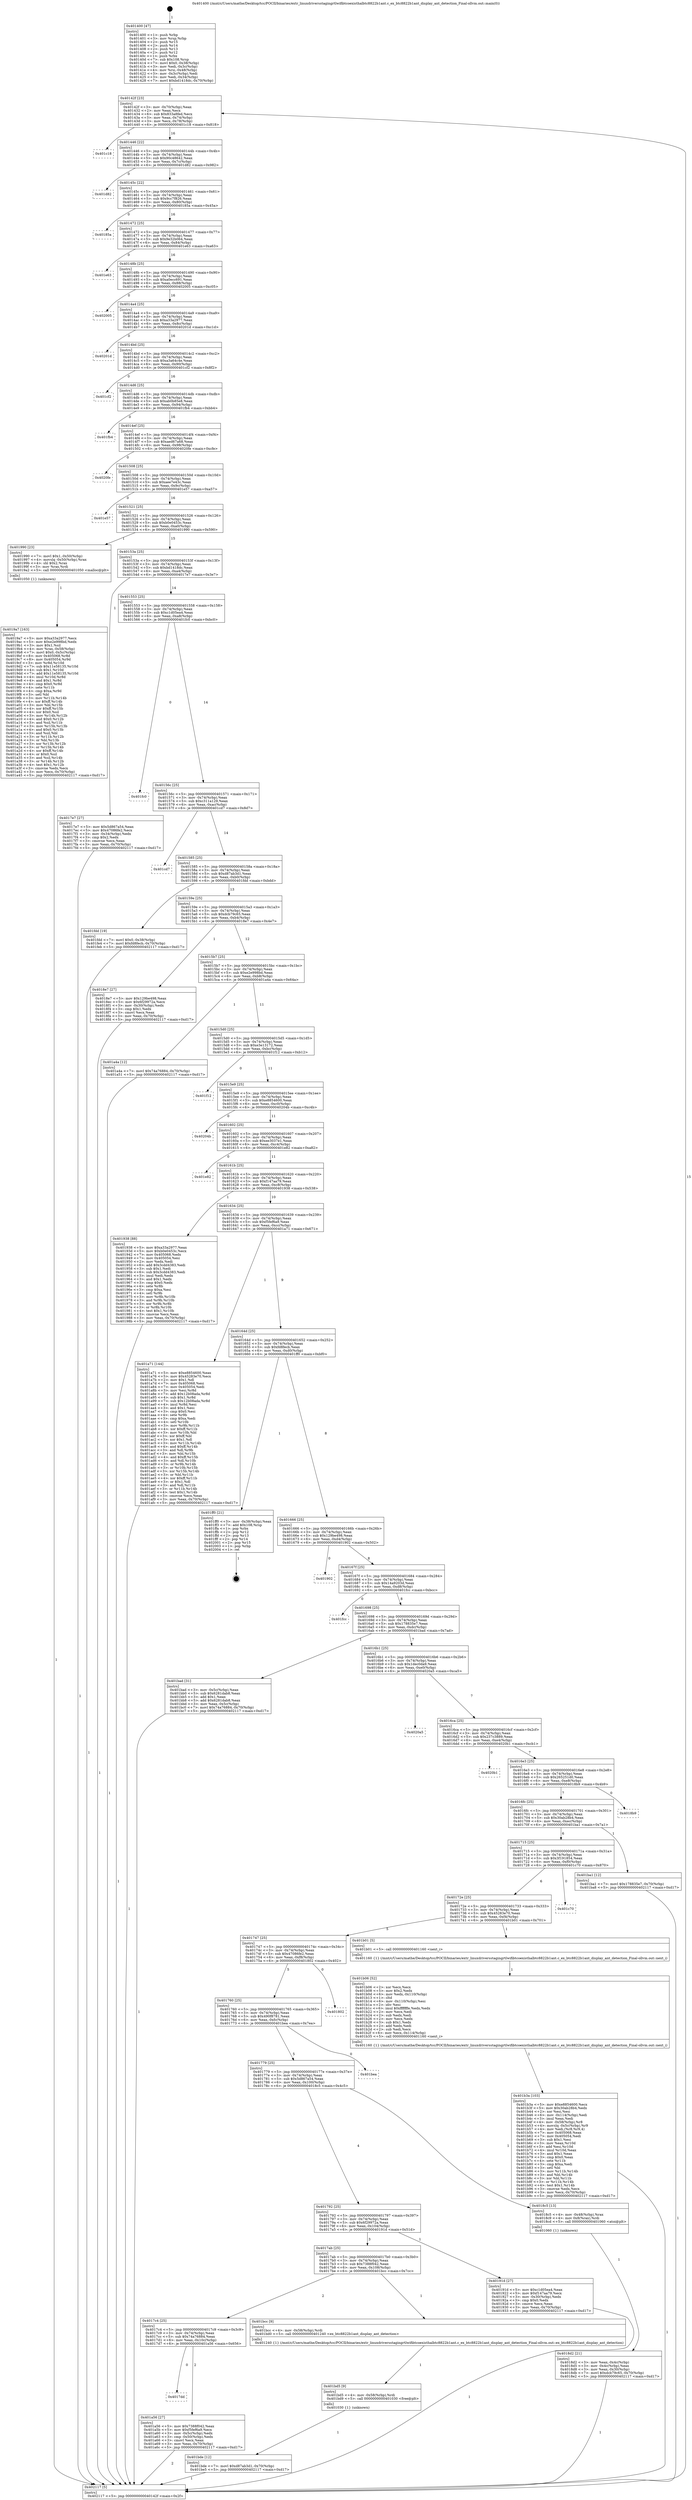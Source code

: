 digraph "0x401400" {
  label = "0x401400 (/mnt/c/Users/mathe/Desktop/tcc/POCII/binaries/extr_linuxdriversstagingrtlwifibtcoexisthalbtc8822b1ant.c_ex_btc8822b1ant_display_ant_detection_Final-ollvm.out::main(0))"
  labelloc = "t"
  node[shape=record]

  Entry [label="",width=0.3,height=0.3,shape=circle,fillcolor=black,style=filled]
  "0x40142f" [label="{
     0x40142f [23]\l
     | [instrs]\l
     &nbsp;&nbsp;0x40142f \<+3\>: mov -0x70(%rbp),%eax\l
     &nbsp;&nbsp;0x401432 \<+2\>: mov %eax,%ecx\l
     &nbsp;&nbsp;0x401434 \<+6\>: sub $0x833a8fed,%ecx\l
     &nbsp;&nbsp;0x40143a \<+3\>: mov %eax,-0x74(%rbp)\l
     &nbsp;&nbsp;0x40143d \<+3\>: mov %ecx,-0x78(%rbp)\l
     &nbsp;&nbsp;0x401440 \<+6\>: je 0000000000401c18 \<main+0x818\>\l
  }"]
  "0x401c18" [label="{
     0x401c18\l
  }", style=dashed]
  "0x401446" [label="{
     0x401446 [22]\l
     | [instrs]\l
     &nbsp;&nbsp;0x401446 \<+5\>: jmp 000000000040144b \<main+0x4b\>\l
     &nbsp;&nbsp;0x40144b \<+3\>: mov -0x74(%rbp),%eax\l
     &nbsp;&nbsp;0x40144e \<+5\>: sub $0x90c48642,%eax\l
     &nbsp;&nbsp;0x401453 \<+3\>: mov %eax,-0x7c(%rbp)\l
     &nbsp;&nbsp;0x401456 \<+6\>: je 0000000000401d82 \<main+0x982\>\l
  }"]
  Exit [label="",width=0.3,height=0.3,shape=circle,fillcolor=black,style=filled,peripheries=2]
  "0x401d82" [label="{
     0x401d82\l
  }", style=dashed]
  "0x40145c" [label="{
     0x40145c [22]\l
     | [instrs]\l
     &nbsp;&nbsp;0x40145c \<+5\>: jmp 0000000000401461 \<main+0x61\>\l
     &nbsp;&nbsp;0x401461 \<+3\>: mov -0x74(%rbp),%eax\l
     &nbsp;&nbsp;0x401464 \<+5\>: sub $0x9cc7f826,%eax\l
     &nbsp;&nbsp;0x401469 \<+3\>: mov %eax,-0x80(%rbp)\l
     &nbsp;&nbsp;0x40146c \<+6\>: je 000000000040185a \<main+0x45a\>\l
  }"]
  "0x401bde" [label="{
     0x401bde [12]\l
     | [instrs]\l
     &nbsp;&nbsp;0x401bde \<+7\>: movl $0xd87ab3d1,-0x70(%rbp)\l
     &nbsp;&nbsp;0x401be5 \<+5\>: jmp 0000000000402117 \<main+0xd17\>\l
  }"]
  "0x40185a" [label="{
     0x40185a\l
  }", style=dashed]
  "0x401472" [label="{
     0x401472 [25]\l
     | [instrs]\l
     &nbsp;&nbsp;0x401472 \<+5\>: jmp 0000000000401477 \<main+0x77\>\l
     &nbsp;&nbsp;0x401477 \<+3\>: mov -0x74(%rbp),%eax\l
     &nbsp;&nbsp;0x40147a \<+5\>: sub $0x9e32b064,%eax\l
     &nbsp;&nbsp;0x40147f \<+6\>: mov %eax,-0x84(%rbp)\l
     &nbsp;&nbsp;0x401485 \<+6\>: je 0000000000401e63 \<main+0xa63\>\l
  }"]
  "0x401bd5" [label="{
     0x401bd5 [9]\l
     | [instrs]\l
     &nbsp;&nbsp;0x401bd5 \<+4\>: mov -0x58(%rbp),%rdi\l
     &nbsp;&nbsp;0x401bd9 \<+5\>: call 0000000000401030 \<free@plt\>\l
     | [calls]\l
     &nbsp;&nbsp;0x401030 \{1\} (unknown)\l
  }"]
  "0x401e63" [label="{
     0x401e63\l
  }", style=dashed]
  "0x40148b" [label="{
     0x40148b [25]\l
     | [instrs]\l
     &nbsp;&nbsp;0x40148b \<+5\>: jmp 0000000000401490 \<main+0x90\>\l
     &nbsp;&nbsp;0x401490 \<+3\>: mov -0x74(%rbp),%eax\l
     &nbsp;&nbsp;0x401493 \<+5\>: sub $0xa0ecc691,%eax\l
     &nbsp;&nbsp;0x401498 \<+6\>: mov %eax,-0x88(%rbp)\l
     &nbsp;&nbsp;0x40149e \<+6\>: je 0000000000402005 \<main+0xc05\>\l
  }"]
  "0x401b3a" [label="{
     0x401b3a [103]\l
     | [instrs]\l
     &nbsp;&nbsp;0x401b3a \<+5\>: mov $0xe8854600,%ecx\l
     &nbsp;&nbsp;0x401b3f \<+5\>: mov $0x30ab28b4,%edx\l
     &nbsp;&nbsp;0x401b44 \<+2\>: xor %esi,%esi\l
     &nbsp;&nbsp;0x401b46 \<+6\>: mov -0x114(%rbp),%edi\l
     &nbsp;&nbsp;0x401b4c \<+3\>: imul %eax,%edi\l
     &nbsp;&nbsp;0x401b4f \<+4\>: mov -0x58(%rbp),%r8\l
     &nbsp;&nbsp;0x401b53 \<+4\>: movslq -0x5c(%rbp),%r9\l
     &nbsp;&nbsp;0x401b57 \<+4\>: mov %edi,(%r8,%r9,4)\l
     &nbsp;&nbsp;0x401b5b \<+7\>: mov 0x405068,%eax\l
     &nbsp;&nbsp;0x401b62 \<+7\>: mov 0x405054,%edi\l
     &nbsp;&nbsp;0x401b69 \<+3\>: sub $0x1,%esi\l
     &nbsp;&nbsp;0x401b6c \<+3\>: mov %eax,%r10d\l
     &nbsp;&nbsp;0x401b6f \<+3\>: add %esi,%r10d\l
     &nbsp;&nbsp;0x401b72 \<+4\>: imul %r10d,%eax\l
     &nbsp;&nbsp;0x401b76 \<+3\>: and $0x1,%eax\l
     &nbsp;&nbsp;0x401b79 \<+3\>: cmp $0x0,%eax\l
     &nbsp;&nbsp;0x401b7c \<+4\>: sete %r11b\l
     &nbsp;&nbsp;0x401b80 \<+3\>: cmp $0xa,%edi\l
     &nbsp;&nbsp;0x401b83 \<+3\>: setl %bl\l
     &nbsp;&nbsp;0x401b86 \<+3\>: mov %r11b,%r14b\l
     &nbsp;&nbsp;0x401b89 \<+3\>: and %bl,%r14b\l
     &nbsp;&nbsp;0x401b8c \<+3\>: xor %bl,%r11b\l
     &nbsp;&nbsp;0x401b8f \<+3\>: or %r11b,%r14b\l
     &nbsp;&nbsp;0x401b92 \<+4\>: test $0x1,%r14b\l
     &nbsp;&nbsp;0x401b96 \<+3\>: cmovne %edx,%ecx\l
     &nbsp;&nbsp;0x401b99 \<+3\>: mov %ecx,-0x70(%rbp)\l
     &nbsp;&nbsp;0x401b9c \<+5\>: jmp 0000000000402117 \<main+0xd17\>\l
  }"]
  "0x402005" [label="{
     0x402005\l
  }", style=dashed]
  "0x4014a4" [label="{
     0x4014a4 [25]\l
     | [instrs]\l
     &nbsp;&nbsp;0x4014a4 \<+5\>: jmp 00000000004014a9 \<main+0xa9\>\l
     &nbsp;&nbsp;0x4014a9 \<+3\>: mov -0x74(%rbp),%eax\l
     &nbsp;&nbsp;0x4014ac \<+5\>: sub $0xa33a2977,%eax\l
     &nbsp;&nbsp;0x4014b1 \<+6\>: mov %eax,-0x8c(%rbp)\l
     &nbsp;&nbsp;0x4014b7 \<+6\>: je 000000000040201d \<main+0xc1d\>\l
  }"]
  "0x401b06" [label="{
     0x401b06 [52]\l
     | [instrs]\l
     &nbsp;&nbsp;0x401b06 \<+2\>: xor %ecx,%ecx\l
     &nbsp;&nbsp;0x401b08 \<+5\>: mov $0x2,%edx\l
     &nbsp;&nbsp;0x401b0d \<+6\>: mov %edx,-0x110(%rbp)\l
     &nbsp;&nbsp;0x401b13 \<+1\>: cltd\l
     &nbsp;&nbsp;0x401b14 \<+6\>: mov -0x110(%rbp),%esi\l
     &nbsp;&nbsp;0x401b1a \<+2\>: idiv %esi\l
     &nbsp;&nbsp;0x401b1c \<+6\>: imul $0xfffffffe,%edx,%edx\l
     &nbsp;&nbsp;0x401b22 \<+2\>: mov %ecx,%edi\l
     &nbsp;&nbsp;0x401b24 \<+2\>: sub %edx,%edi\l
     &nbsp;&nbsp;0x401b26 \<+2\>: mov %ecx,%edx\l
     &nbsp;&nbsp;0x401b28 \<+3\>: sub $0x1,%edx\l
     &nbsp;&nbsp;0x401b2b \<+2\>: add %edx,%edi\l
     &nbsp;&nbsp;0x401b2d \<+2\>: sub %edi,%ecx\l
     &nbsp;&nbsp;0x401b2f \<+6\>: mov %ecx,-0x114(%rbp)\l
     &nbsp;&nbsp;0x401b35 \<+5\>: call 0000000000401160 \<next_i\>\l
     | [calls]\l
     &nbsp;&nbsp;0x401160 \{1\} (/mnt/c/Users/mathe/Desktop/tcc/POCII/binaries/extr_linuxdriversstagingrtlwifibtcoexisthalbtc8822b1ant.c_ex_btc8822b1ant_display_ant_detection_Final-ollvm.out::next_i)\l
  }"]
  "0x40201d" [label="{
     0x40201d\l
  }", style=dashed]
  "0x4014bd" [label="{
     0x4014bd [25]\l
     | [instrs]\l
     &nbsp;&nbsp;0x4014bd \<+5\>: jmp 00000000004014c2 \<main+0xc2\>\l
     &nbsp;&nbsp;0x4014c2 \<+3\>: mov -0x74(%rbp),%eax\l
     &nbsp;&nbsp;0x4014c5 \<+5\>: sub $0xa3a64c4e,%eax\l
     &nbsp;&nbsp;0x4014ca \<+6\>: mov %eax,-0x90(%rbp)\l
     &nbsp;&nbsp;0x4014d0 \<+6\>: je 0000000000401cf2 \<main+0x8f2\>\l
  }"]
  "0x4017dd" [label="{
     0x4017dd\l
  }", style=dashed]
  "0x401cf2" [label="{
     0x401cf2\l
  }", style=dashed]
  "0x4014d6" [label="{
     0x4014d6 [25]\l
     | [instrs]\l
     &nbsp;&nbsp;0x4014d6 \<+5\>: jmp 00000000004014db \<main+0xdb\>\l
     &nbsp;&nbsp;0x4014db \<+3\>: mov -0x74(%rbp),%eax\l
     &nbsp;&nbsp;0x4014de \<+5\>: sub $0xab0b85e8,%eax\l
     &nbsp;&nbsp;0x4014e3 \<+6\>: mov %eax,-0x94(%rbp)\l
     &nbsp;&nbsp;0x4014e9 \<+6\>: je 0000000000401fb4 \<main+0xbb4\>\l
  }"]
  "0x401a56" [label="{
     0x401a56 [27]\l
     | [instrs]\l
     &nbsp;&nbsp;0x401a56 \<+5\>: mov $0x7388f042,%eax\l
     &nbsp;&nbsp;0x401a5b \<+5\>: mov $0xf5fef6a9,%ecx\l
     &nbsp;&nbsp;0x401a60 \<+3\>: mov -0x5c(%rbp),%edx\l
     &nbsp;&nbsp;0x401a63 \<+3\>: cmp -0x50(%rbp),%edx\l
     &nbsp;&nbsp;0x401a66 \<+3\>: cmovl %ecx,%eax\l
     &nbsp;&nbsp;0x401a69 \<+3\>: mov %eax,-0x70(%rbp)\l
     &nbsp;&nbsp;0x401a6c \<+5\>: jmp 0000000000402117 \<main+0xd17\>\l
  }"]
  "0x401fb4" [label="{
     0x401fb4\l
  }", style=dashed]
  "0x4014ef" [label="{
     0x4014ef [25]\l
     | [instrs]\l
     &nbsp;&nbsp;0x4014ef \<+5\>: jmp 00000000004014f4 \<main+0xf4\>\l
     &nbsp;&nbsp;0x4014f4 \<+3\>: mov -0x74(%rbp),%eax\l
     &nbsp;&nbsp;0x4014f7 \<+5\>: sub $0xaed67a68,%eax\l
     &nbsp;&nbsp;0x4014fc \<+6\>: mov %eax,-0x98(%rbp)\l
     &nbsp;&nbsp;0x401502 \<+6\>: je 00000000004020fe \<main+0xcfe\>\l
  }"]
  "0x4017c4" [label="{
     0x4017c4 [25]\l
     | [instrs]\l
     &nbsp;&nbsp;0x4017c4 \<+5\>: jmp 00000000004017c9 \<main+0x3c9\>\l
     &nbsp;&nbsp;0x4017c9 \<+3\>: mov -0x74(%rbp),%eax\l
     &nbsp;&nbsp;0x4017cc \<+5\>: sub $0x74a76884,%eax\l
     &nbsp;&nbsp;0x4017d1 \<+6\>: mov %eax,-0x10c(%rbp)\l
     &nbsp;&nbsp;0x4017d7 \<+6\>: je 0000000000401a56 \<main+0x656\>\l
  }"]
  "0x4020fe" [label="{
     0x4020fe\l
  }", style=dashed]
  "0x401508" [label="{
     0x401508 [25]\l
     | [instrs]\l
     &nbsp;&nbsp;0x401508 \<+5\>: jmp 000000000040150d \<main+0x10d\>\l
     &nbsp;&nbsp;0x40150d \<+3\>: mov -0x74(%rbp),%eax\l
     &nbsp;&nbsp;0x401510 \<+5\>: sub $0xaee7e43c,%eax\l
     &nbsp;&nbsp;0x401515 \<+6\>: mov %eax,-0x9c(%rbp)\l
     &nbsp;&nbsp;0x40151b \<+6\>: je 0000000000401e57 \<main+0xa57\>\l
  }"]
  "0x401bcc" [label="{
     0x401bcc [9]\l
     | [instrs]\l
     &nbsp;&nbsp;0x401bcc \<+4\>: mov -0x58(%rbp),%rdi\l
     &nbsp;&nbsp;0x401bd0 \<+5\>: call 0000000000401240 \<ex_btc8822b1ant_display_ant_detection\>\l
     | [calls]\l
     &nbsp;&nbsp;0x401240 \{1\} (/mnt/c/Users/mathe/Desktop/tcc/POCII/binaries/extr_linuxdriversstagingrtlwifibtcoexisthalbtc8822b1ant.c_ex_btc8822b1ant_display_ant_detection_Final-ollvm.out::ex_btc8822b1ant_display_ant_detection)\l
  }"]
  "0x401e57" [label="{
     0x401e57\l
  }", style=dashed]
  "0x401521" [label="{
     0x401521 [25]\l
     | [instrs]\l
     &nbsp;&nbsp;0x401521 \<+5\>: jmp 0000000000401526 \<main+0x126\>\l
     &nbsp;&nbsp;0x401526 \<+3\>: mov -0x74(%rbp),%eax\l
     &nbsp;&nbsp;0x401529 \<+5\>: sub $0xb0e0453c,%eax\l
     &nbsp;&nbsp;0x40152e \<+6\>: mov %eax,-0xa0(%rbp)\l
     &nbsp;&nbsp;0x401534 \<+6\>: je 0000000000401990 \<main+0x590\>\l
  }"]
  "0x4019a7" [label="{
     0x4019a7 [163]\l
     | [instrs]\l
     &nbsp;&nbsp;0x4019a7 \<+5\>: mov $0xa33a2977,%ecx\l
     &nbsp;&nbsp;0x4019ac \<+5\>: mov $0xe2e998bd,%edx\l
     &nbsp;&nbsp;0x4019b1 \<+3\>: mov $0x1,%sil\l
     &nbsp;&nbsp;0x4019b4 \<+4\>: mov %rax,-0x58(%rbp)\l
     &nbsp;&nbsp;0x4019b8 \<+7\>: movl $0x0,-0x5c(%rbp)\l
     &nbsp;&nbsp;0x4019bf \<+8\>: mov 0x405068,%r8d\l
     &nbsp;&nbsp;0x4019c7 \<+8\>: mov 0x405054,%r9d\l
     &nbsp;&nbsp;0x4019cf \<+3\>: mov %r8d,%r10d\l
     &nbsp;&nbsp;0x4019d2 \<+7\>: sub $0x11e58135,%r10d\l
     &nbsp;&nbsp;0x4019d9 \<+4\>: sub $0x1,%r10d\l
     &nbsp;&nbsp;0x4019dd \<+7\>: add $0x11e58135,%r10d\l
     &nbsp;&nbsp;0x4019e4 \<+4\>: imul %r10d,%r8d\l
     &nbsp;&nbsp;0x4019e8 \<+4\>: and $0x1,%r8d\l
     &nbsp;&nbsp;0x4019ec \<+4\>: cmp $0x0,%r8d\l
     &nbsp;&nbsp;0x4019f0 \<+4\>: sete %r11b\l
     &nbsp;&nbsp;0x4019f4 \<+4\>: cmp $0xa,%r9d\l
     &nbsp;&nbsp;0x4019f8 \<+3\>: setl %bl\l
     &nbsp;&nbsp;0x4019fb \<+3\>: mov %r11b,%r14b\l
     &nbsp;&nbsp;0x4019fe \<+4\>: xor $0xff,%r14b\l
     &nbsp;&nbsp;0x401a02 \<+3\>: mov %bl,%r15b\l
     &nbsp;&nbsp;0x401a05 \<+4\>: xor $0xff,%r15b\l
     &nbsp;&nbsp;0x401a09 \<+4\>: xor $0x0,%sil\l
     &nbsp;&nbsp;0x401a0d \<+3\>: mov %r14b,%r12b\l
     &nbsp;&nbsp;0x401a10 \<+4\>: and $0x0,%r12b\l
     &nbsp;&nbsp;0x401a14 \<+3\>: and %sil,%r11b\l
     &nbsp;&nbsp;0x401a17 \<+3\>: mov %r15b,%r13b\l
     &nbsp;&nbsp;0x401a1a \<+4\>: and $0x0,%r13b\l
     &nbsp;&nbsp;0x401a1e \<+3\>: and %sil,%bl\l
     &nbsp;&nbsp;0x401a21 \<+3\>: or %r11b,%r12b\l
     &nbsp;&nbsp;0x401a24 \<+3\>: or %bl,%r13b\l
     &nbsp;&nbsp;0x401a27 \<+3\>: xor %r13b,%r12b\l
     &nbsp;&nbsp;0x401a2a \<+3\>: or %r15b,%r14b\l
     &nbsp;&nbsp;0x401a2d \<+4\>: xor $0xff,%r14b\l
     &nbsp;&nbsp;0x401a31 \<+4\>: or $0x0,%sil\l
     &nbsp;&nbsp;0x401a35 \<+3\>: and %sil,%r14b\l
     &nbsp;&nbsp;0x401a38 \<+3\>: or %r14b,%r12b\l
     &nbsp;&nbsp;0x401a3b \<+4\>: test $0x1,%r12b\l
     &nbsp;&nbsp;0x401a3f \<+3\>: cmovne %edx,%ecx\l
     &nbsp;&nbsp;0x401a42 \<+3\>: mov %ecx,-0x70(%rbp)\l
     &nbsp;&nbsp;0x401a45 \<+5\>: jmp 0000000000402117 \<main+0xd17\>\l
  }"]
  "0x401990" [label="{
     0x401990 [23]\l
     | [instrs]\l
     &nbsp;&nbsp;0x401990 \<+7\>: movl $0x1,-0x50(%rbp)\l
     &nbsp;&nbsp;0x401997 \<+4\>: movslq -0x50(%rbp),%rax\l
     &nbsp;&nbsp;0x40199b \<+4\>: shl $0x2,%rax\l
     &nbsp;&nbsp;0x40199f \<+3\>: mov %rax,%rdi\l
     &nbsp;&nbsp;0x4019a2 \<+5\>: call 0000000000401050 \<malloc@plt\>\l
     | [calls]\l
     &nbsp;&nbsp;0x401050 \{1\} (unknown)\l
  }"]
  "0x40153a" [label="{
     0x40153a [25]\l
     | [instrs]\l
     &nbsp;&nbsp;0x40153a \<+5\>: jmp 000000000040153f \<main+0x13f\>\l
     &nbsp;&nbsp;0x40153f \<+3\>: mov -0x74(%rbp),%eax\l
     &nbsp;&nbsp;0x401542 \<+5\>: sub $0xbd1418dc,%eax\l
     &nbsp;&nbsp;0x401547 \<+6\>: mov %eax,-0xa4(%rbp)\l
     &nbsp;&nbsp;0x40154d \<+6\>: je 00000000004017e7 \<main+0x3e7\>\l
  }"]
  "0x4017ab" [label="{
     0x4017ab [25]\l
     | [instrs]\l
     &nbsp;&nbsp;0x4017ab \<+5\>: jmp 00000000004017b0 \<main+0x3b0\>\l
     &nbsp;&nbsp;0x4017b0 \<+3\>: mov -0x74(%rbp),%eax\l
     &nbsp;&nbsp;0x4017b3 \<+5\>: sub $0x7388f042,%eax\l
     &nbsp;&nbsp;0x4017b8 \<+6\>: mov %eax,-0x108(%rbp)\l
     &nbsp;&nbsp;0x4017be \<+6\>: je 0000000000401bcc \<main+0x7cc\>\l
  }"]
  "0x4017e7" [label="{
     0x4017e7 [27]\l
     | [instrs]\l
     &nbsp;&nbsp;0x4017e7 \<+5\>: mov $0x5d867a54,%eax\l
     &nbsp;&nbsp;0x4017ec \<+5\>: mov $0x47086fe2,%ecx\l
     &nbsp;&nbsp;0x4017f1 \<+3\>: mov -0x34(%rbp),%edx\l
     &nbsp;&nbsp;0x4017f4 \<+3\>: cmp $0x2,%edx\l
     &nbsp;&nbsp;0x4017f7 \<+3\>: cmovne %ecx,%eax\l
     &nbsp;&nbsp;0x4017fa \<+3\>: mov %eax,-0x70(%rbp)\l
     &nbsp;&nbsp;0x4017fd \<+5\>: jmp 0000000000402117 \<main+0xd17\>\l
  }"]
  "0x401553" [label="{
     0x401553 [25]\l
     | [instrs]\l
     &nbsp;&nbsp;0x401553 \<+5\>: jmp 0000000000401558 \<main+0x158\>\l
     &nbsp;&nbsp;0x401558 \<+3\>: mov -0x74(%rbp),%eax\l
     &nbsp;&nbsp;0x40155b \<+5\>: sub $0xc1d05ea4,%eax\l
     &nbsp;&nbsp;0x401560 \<+6\>: mov %eax,-0xa8(%rbp)\l
     &nbsp;&nbsp;0x401566 \<+6\>: je 0000000000401fc0 \<main+0xbc0\>\l
  }"]
  "0x402117" [label="{
     0x402117 [5]\l
     | [instrs]\l
     &nbsp;&nbsp;0x402117 \<+5\>: jmp 000000000040142f \<main+0x2f\>\l
  }"]
  "0x401400" [label="{
     0x401400 [47]\l
     | [instrs]\l
     &nbsp;&nbsp;0x401400 \<+1\>: push %rbp\l
     &nbsp;&nbsp;0x401401 \<+3\>: mov %rsp,%rbp\l
     &nbsp;&nbsp;0x401404 \<+2\>: push %r15\l
     &nbsp;&nbsp;0x401406 \<+2\>: push %r14\l
     &nbsp;&nbsp;0x401408 \<+2\>: push %r13\l
     &nbsp;&nbsp;0x40140a \<+2\>: push %r12\l
     &nbsp;&nbsp;0x40140c \<+1\>: push %rbx\l
     &nbsp;&nbsp;0x40140d \<+7\>: sub $0x108,%rsp\l
     &nbsp;&nbsp;0x401414 \<+7\>: movl $0x0,-0x38(%rbp)\l
     &nbsp;&nbsp;0x40141b \<+3\>: mov %edi,-0x3c(%rbp)\l
     &nbsp;&nbsp;0x40141e \<+4\>: mov %rsi,-0x48(%rbp)\l
     &nbsp;&nbsp;0x401422 \<+3\>: mov -0x3c(%rbp),%edi\l
     &nbsp;&nbsp;0x401425 \<+3\>: mov %edi,-0x34(%rbp)\l
     &nbsp;&nbsp;0x401428 \<+7\>: movl $0xbd1418dc,-0x70(%rbp)\l
  }"]
  "0x40191d" [label="{
     0x40191d [27]\l
     | [instrs]\l
     &nbsp;&nbsp;0x40191d \<+5\>: mov $0xc1d05ea4,%eax\l
     &nbsp;&nbsp;0x401922 \<+5\>: mov $0xf147aa79,%ecx\l
     &nbsp;&nbsp;0x401927 \<+3\>: mov -0x30(%rbp),%edx\l
     &nbsp;&nbsp;0x40192a \<+3\>: cmp $0x0,%edx\l
     &nbsp;&nbsp;0x40192d \<+3\>: cmove %ecx,%eax\l
     &nbsp;&nbsp;0x401930 \<+3\>: mov %eax,-0x70(%rbp)\l
     &nbsp;&nbsp;0x401933 \<+5\>: jmp 0000000000402117 \<main+0xd17\>\l
  }"]
  "0x401fc0" [label="{
     0x401fc0\l
  }", style=dashed]
  "0x40156c" [label="{
     0x40156c [25]\l
     | [instrs]\l
     &nbsp;&nbsp;0x40156c \<+5\>: jmp 0000000000401571 \<main+0x171\>\l
     &nbsp;&nbsp;0x401571 \<+3\>: mov -0x74(%rbp),%eax\l
     &nbsp;&nbsp;0x401574 \<+5\>: sub $0xc311a129,%eax\l
     &nbsp;&nbsp;0x401579 \<+6\>: mov %eax,-0xac(%rbp)\l
     &nbsp;&nbsp;0x40157f \<+6\>: je 0000000000401cd7 \<main+0x8d7\>\l
  }"]
  "0x4018d2" [label="{
     0x4018d2 [21]\l
     | [instrs]\l
     &nbsp;&nbsp;0x4018d2 \<+3\>: mov %eax,-0x4c(%rbp)\l
     &nbsp;&nbsp;0x4018d5 \<+3\>: mov -0x4c(%rbp),%eax\l
     &nbsp;&nbsp;0x4018d8 \<+3\>: mov %eax,-0x30(%rbp)\l
     &nbsp;&nbsp;0x4018db \<+7\>: movl $0xdcb79c65,-0x70(%rbp)\l
     &nbsp;&nbsp;0x4018e2 \<+5\>: jmp 0000000000402117 \<main+0xd17\>\l
  }"]
  "0x401cd7" [label="{
     0x401cd7\l
  }", style=dashed]
  "0x401585" [label="{
     0x401585 [25]\l
     | [instrs]\l
     &nbsp;&nbsp;0x401585 \<+5\>: jmp 000000000040158a \<main+0x18a\>\l
     &nbsp;&nbsp;0x40158a \<+3\>: mov -0x74(%rbp),%eax\l
     &nbsp;&nbsp;0x40158d \<+5\>: sub $0xd87ab3d1,%eax\l
     &nbsp;&nbsp;0x401592 \<+6\>: mov %eax,-0xb0(%rbp)\l
     &nbsp;&nbsp;0x401598 \<+6\>: je 0000000000401fdd \<main+0xbdd\>\l
  }"]
  "0x401792" [label="{
     0x401792 [25]\l
     | [instrs]\l
     &nbsp;&nbsp;0x401792 \<+5\>: jmp 0000000000401797 \<main+0x397\>\l
     &nbsp;&nbsp;0x401797 \<+3\>: mov -0x74(%rbp),%eax\l
     &nbsp;&nbsp;0x40179a \<+5\>: sub $0x6f29972a,%eax\l
     &nbsp;&nbsp;0x40179f \<+6\>: mov %eax,-0x104(%rbp)\l
     &nbsp;&nbsp;0x4017a5 \<+6\>: je 000000000040191d \<main+0x51d\>\l
  }"]
  "0x401fdd" [label="{
     0x401fdd [19]\l
     | [instrs]\l
     &nbsp;&nbsp;0x401fdd \<+7\>: movl $0x0,-0x38(%rbp)\l
     &nbsp;&nbsp;0x401fe4 \<+7\>: movl $0xfd8fecb,-0x70(%rbp)\l
     &nbsp;&nbsp;0x401feb \<+5\>: jmp 0000000000402117 \<main+0xd17\>\l
  }"]
  "0x40159e" [label="{
     0x40159e [25]\l
     | [instrs]\l
     &nbsp;&nbsp;0x40159e \<+5\>: jmp 00000000004015a3 \<main+0x1a3\>\l
     &nbsp;&nbsp;0x4015a3 \<+3\>: mov -0x74(%rbp),%eax\l
     &nbsp;&nbsp;0x4015a6 \<+5\>: sub $0xdcb79c65,%eax\l
     &nbsp;&nbsp;0x4015ab \<+6\>: mov %eax,-0xb4(%rbp)\l
     &nbsp;&nbsp;0x4015b1 \<+6\>: je 00000000004018e7 \<main+0x4e7\>\l
  }"]
  "0x4018c5" [label="{
     0x4018c5 [13]\l
     | [instrs]\l
     &nbsp;&nbsp;0x4018c5 \<+4\>: mov -0x48(%rbp),%rax\l
     &nbsp;&nbsp;0x4018c9 \<+4\>: mov 0x8(%rax),%rdi\l
     &nbsp;&nbsp;0x4018cd \<+5\>: call 0000000000401060 \<atoi@plt\>\l
     | [calls]\l
     &nbsp;&nbsp;0x401060 \{1\} (unknown)\l
  }"]
  "0x4018e7" [label="{
     0x4018e7 [27]\l
     | [instrs]\l
     &nbsp;&nbsp;0x4018e7 \<+5\>: mov $0x129be498,%eax\l
     &nbsp;&nbsp;0x4018ec \<+5\>: mov $0x6f29972a,%ecx\l
     &nbsp;&nbsp;0x4018f1 \<+3\>: mov -0x30(%rbp),%edx\l
     &nbsp;&nbsp;0x4018f4 \<+3\>: cmp $0x1,%edx\l
     &nbsp;&nbsp;0x4018f7 \<+3\>: cmovl %ecx,%eax\l
     &nbsp;&nbsp;0x4018fa \<+3\>: mov %eax,-0x70(%rbp)\l
     &nbsp;&nbsp;0x4018fd \<+5\>: jmp 0000000000402117 \<main+0xd17\>\l
  }"]
  "0x4015b7" [label="{
     0x4015b7 [25]\l
     | [instrs]\l
     &nbsp;&nbsp;0x4015b7 \<+5\>: jmp 00000000004015bc \<main+0x1bc\>\l
     &nbsp;&nbsp;0x4015bc \<+3\>: mov -0x74(%rbp),%eax\l
     &nbsp;&nbsp;0x4015bf \<+5\>: sub $0xe2e998bd,%eax\l
     &nbsp;&nbsp;0x4015c4 \<+6\>: mov %eax,-0xb8(%rbp)\l
     &nbsp;&nbsp;0x4015ca \<+6\>: je 0000000000401a4a \<main+0x64a\>\l
  }"]
  "0x401779" [label="{
     0x401779 [25]\l
     | [instrs]\l
     &nbsp;&nbsp;0x401779 \<+5\>: jmp 000000000040177e \<main+0x37e\>\l
     &nbsp;&nbsp;0x40177e \<+3\>: mov -0x74(%rbp),%eax\l
     &nbsp;&nbsp;0x401781 \<+5\>: sub $0x5d867a54,%eax\l
     &nbsp;&nbsp;0x401786 \<+6\>: mov %eax,-0x100(%rbp)\l
     &nbsp;&nbsp;0x40178c \<+6\>: je 00000000004018c5 \<main+0x4c5\>\l
  }"]
  "0x401a4a" [label="{
     0x401a4a [12]\l
     | [instrs]\l
     &nbsp;&nbsp;0x401a4a \<+7\>: movl $0x74a76884,-0x70(%rbp)\l
     &nbsp;&nbsp;0x401a51 \<+5\>: jmp 0000000000402117 \<main+0xd17\>\l
  }"]
  "0x4015d0" [label="{
     0x4015d0 [25]\l
     | [instrs]\l
     &nbsp;&nbsp;0x4015d0 \<+5\>: jmp 00000000004015d5 \<main+0x1d5\>\l
     &nbsp;&nbsp;0x4015d5 \<+3\>: mov -0x74(%rbp),%eax\l
     &nbsp;&nbsp;0x4015d8 \<+5\>: sub $0xe3e13172,%eax\l
     &nbsp;&nbsp;0x4015dd \<+6\>: mov %eax,-0xbc(%rbp)\l
     &nbsp;&nbsp;0x4015e3 \<+6\>: je 0000000000401f12 \<main+0xb12\>\l
  }"]
  "0x401bea" [label="{
     0x401bea\l
  }", style=dashed]
  "0x401f12" [label="{
     0x401f12\l
  }", style=dashed]
  "0x4015e9" [label="{
     0x4015e9 [25]\l
     | [instrs]\l
     &nbsp;&nbsp;0x4015e9 \<+5\>: jmp 00000000004015ee \<main+0x1ee\>\l
     &nbsp;&nbsp;0x4015ee \<+3\>: mov -0x74(%rbp),%eax\l
     &nbsp;&nbsp;0x4015f1 \<+5\>: sub $0xe8854600,%eax\l
     &nbsp;&nbsp;0x4015f6 \<+6\>: mov %eax,-0xc0(%rbp)\l
     &nbsp;&nbsp;0x4015fc \<+6\>: je 000000000040204b \<main+0xc4b\>\l
  }"]
  "0x401760" [label="{
     0x401760 [25]\l
     | [instrs]\l
     &nbsp;&nbsp;0x401760 \<+5\>: jmp 0000000000401765 \<main+0x365\>\l
     &nbsp;&nbsp;0x401765 \<+3\>: mov -0x74(%rbp),%eax\l
     &nbsp;&nbsp;0x401768 \<+5\>: sub $0x490f8781,%eax\l
     &nbsp;&nbsp;0x40176d \<+6\>: mov %eax,-0xfc(%rbp)\l
     &nbsp;&nbsp;0x401773 \<+6\>: je 0000000000401bea \<main+0x7ea\>\l
  }"]
  "0x40204b" [label="{
     0x40204b\l
  }", style=dashed]
  "0x401602" [label="{
     0x401602 [25]\l
     | [instrs]\l
     &nbsp;&nbsp;0x401602 \<+5\>: jmp 0000000000401607 \<main+0x207\>\l
     &nbsp;&nbsp;0x401607 \<+3\>: mov -0x74(%rbp),%eax\l
     &nbsp;&nbsp;0x40160a \<+5\>: sub $0xee3037e1,%eax\l
     &nbsp;&nbsp;0x40160f \<+6\>: mov %eax,-0xc4(%rbp)\l
     &nbsp;&nbsp;0x401615 \<+6\>: je 0000000000401e82 \<main+0xa82\>\l
  }"]
  "0x401802" [label="{
     0x401802\l
  }", style=dashed]
  "0x401e82" [label="{
     0x401e82\l
  }", style=dashed]
  "0x40161b" [label="{
     0x40161b [25]\l
     | [instrs]\l
     &nbsp;&nbsp;0x40161b \<+5\>: jmp 0000000000401620 \<main+0x220\>\l
     &nbsp;&nbsp;0x401620 \<+3\>: mov -0x74(%rbp),%eax\l
     &nbsp;&nbsp;0x401623 \<+5\>: sub $0xf147aa79,%eax\l
     &nbsp;&nbsp;0x401628 \<+6\>: mov %eax,-0xc8(%rbp)\l
     &nbsp;&nbsp;0x40162e \<+6\>: je 0000000000401938 \<main+0x538\>\l
  }"]
  "0x401747" [label="{
     0x401747 [25]\l
     | [instrs]\l
     &nbsp;&nbsp;0x401747 \<+5\>: jmp 000000000040174c \<main+0x34c\>\l
     &nbsp;&nbsp;0x40174c \<+3\>: mov -0x74(%rbp),%eax\l
     &nbsp;&nbsp;0x40174f \<+5\>: sub $0x47086fe2,%eax\l
     &nbsp;&nbsp;0x401754 \<+6\>: mov %eax,-0xf8(%rbp)\l
     &nbsp;&nbsp;0x40175a \<+6\>: je 0000000000401802 \<main+0x402\>\l
  }"]
  "0x401938" [label="{
     0x401938 [88]\l
     | [instrs]\l
     &nbsp;&nbsp;0x401938 \<+5\>: mov $0xa33a2977,%eax\l
     &nbsp;&nbsp;0x40193d \<+5\>: mov $0xb0e0453c,%ecx\l
     &nbsp;&nbsp;0x401942 \<+7\>: mov 0x405068,%edx\l
     &nbsp;&nbsp;0x401949 \<+7\>: mov 0x405054,%esi\l
     &nbsp;&nbsp;0x401950 \<+2\>: mov %edx,%edi\l
     &nbsp;&nbsp;0x401952 \<+6\>: add $0x3cdd4383,%edi\l
     &nbsp;&nbsp;0x401958 \<+3\>: sub $0x1,%edi\l
     &nbsp;&nbsp;0x40195b \<+6\>: sub $0x3cdd4383,%edi\l
     &nbsp;&nbsp;0x401961 \<+3\>: imul %edi,%edx\l
     &nbsp;&nbsp;0x401964 \<+3\>: and $0x1,%edx\l
     &nbsp;&nbsp;0x401967 \<+3\>: cmp $0x0,%edx\l
     &nbsp;&nbsp;0x40196a \<+4\>: sete %r8b\l
     &nbsp;&nbsp;0x40196e \<+3\>: cmp $0xa,%esi\l
     &nbsp;&nbsp;0x401971 \<+4\>: setl %r9b\l
     &nbsp;&nbsp;0x401975 \<+3\>: mov %r8b,%r10b\l
     &nbsp;&nbsp;0x401978 \<+3\>: and %r9b,%r10b\l
     &nbsp;&nbsp;0x40197b \<+3\>: xor %r9b,%r8b\l
     &nbsp;&nbsp;0x40197e \<+3\>: or %r8b,%r10b\l
     &nbsp;&nbsp;0x401981 \<+4\>: test $0x1,%r10b\l
     &nbsp;&nbsp;0x401985 \<+3\>: cmovne %ecx,%eax\l
     &nbsp;&nbsp;0x401988 \<+3\>: mov %eax,-0x70(%rbp)\l
     &nbsp;&nbsp;0x40198b \<+5\>: jmp 0000000000402117 \<main+0xd17\>\l
  }"]
  "0x401634" [label="{
     0x401634 [25]\l
     | [instrs]\l
     &nbsp;&nbsp;0x401634 \<+5\>: jmp 0000000000401639 \<main+0x239\>\l
     &nbsp;&nbsp;0x401639 \<+3\>: mov -0x74(%rbp),%eax\l
     &nbsp;&nbsp;0x40163c \<+5\>: sub $0xf5fef6a9,%eax\l
     &nbsp;&nbsp;0x401641 \<+6\>: mov %eax,-0xcc(%rbp)\l
     &nbsp;&nbsp;0x401647 \<+6\>: je 0000000000401a71 \<main+0x671\>\l
  }"]
  "0x401b01" [label="{
     0x401b01 [5]\l
     | [instrs]\l
     &nbsp;&nbsp;0x401b01 \<+5\>: call 0000000000401160 \<next_i\>\l
     | [calls]\l
     &nbsp;&nbsp;0x401160 \{1\} (/mnt/c/Users/mathe/Desktop/tcc/POCII/binaries/extr_linuxdriversstagingrtlwifibtcoexisthalbtc8822b1ant.c_ex_btc8822b1ant_display_ant_detection_Final-ollvm.out::next_i)\l
  }"]
  "0x401a71" [label="{
     0x401a71 [144]\l
     | [instrs]\l
     &nbsp;&nbsp;0x401a71 \<+5\>: mov $0xe8854600,%eax\l
     &nbsp;&nbsp;0x401a76 \<+5\>: mov $0x45283e70,%ecx\l
     &nbsp;&nbsp;0x401a7b \<+2\>: mov $0x1,%dl\l
     &nbsp;&nbsp;0x401a7d \<+7\>: mov 0x405068,%esi\l
     &nbsp;&nbsp;0x401a84 \<+7\>: mov 0x405054,%edi\l
     &nbsp;&nbsp;0x401a8b \<+3\>: mov %esi,%r8d\l
     &nbsp;&nbsp;0x401a8e \<+7\>: add $0x12b08ada,%r8d\l
     &nbsp;&nbsp;0x401a95 \<+4\>: sub $0x1,%r8d\l
     &nbsp;&nbsp;0x401a99 \<+7\>: sub $0x12b08ada,%r8d\l
     &nbsp;&nbsp;0x401aa0 \<+4\>: imul %r8d,%esi\l
     &nbsp;&nbsp;0x401aa4 \<+3\>: and $0x1,%esi\l
     &nbsp;&nbsp;0x401aa7 \<+3\>: cmp $0x0,%esi\l
     &nbsp;&nbsp;0x401aaa \<+4\>: sete %r9b\l
     &nbsp;&nbsp;0x401aae \<+3\>: cmp $0xa,%edi\l
     &nbsp;&nbsp;0x401ab1 \<+4\>: setl %r10b\l
     &nbsp;&nbsp;0x401ab5 \<+3\>: mov %r9b,%r11b\l
     &nbsp;&nbsp;0x401ab8 \<+4\>: xor $0xff,%r11b\l
     &nbsp;&nbsp;0x401abc \<+3\>: mov %r10b,%bl\l
     &nbsp;&nbsp;0x401abf \<+3\>: xor $0xff,%bl\l
     &nbsp;&nbsp;0x401ac2 \<+3\>: xor $0x1,%dl\l
     &nbsp;&nbsp;0x401ac5 \<+3\>: mov %r11b,%r14b\l
     &nbsp;&nbsp;0x401ac8 \<+4\>: and $0xff,%r14b\l
     &nbsp;&nbsp;0x401acc \<+3\>: and %dl,%r9b\l
     &nbsp;&nbsp;0x401acf \<+3\>: mov %bl,%r15b\l
     &nbsp;&nbsp;0x401ad2 \<+4\>: and $0xff,%r15b\l
     &nbsp;&nbsp;0x401ad6 \<+3\>: and %dl,%r10b\l
     &nbsp;&nbsp;0x401ad9 \<+3\>: or %r9b,%r14b\l
     &nbsp;&nbsp;0x401adc \<+3\>: or %r10b,%r15b\l
     &nbsp;&nbsp;0x401adf \<+3\>: xor %r15b,%r14b\l
     &nbsp;&nbsp;0x401ae2 \<+3\>: or %bl,%r11b\l
     &nbsp;&nbsp;0x401ae5 \<+4\>: xor $0xff,%r11b\l
     &nbsp;&nbsp;0x401ae9 \<+3\>: or $0x1,%dl\l
     &nbsp;&nbsp;0x401aec \<+3\>: and %dl,%r11b\l
     &nbsp;&nbsp;0x401aef \<+3\>: or %r11b,%r14b\l
     &nbsp;&nbsp;0x401af2 \<+4\>: test $0x1,%r14b\l
     &nbsp;&nbsp;0x401af6 \<+3\>: cmovne %ecx,%eax\l
     &nbsp;&nbsp;0x401af9 \<+3\>: mov %eax,-0x70(%rbp)\l
     &nbsp;&nbsp;0x401afc \<+5\>: jmp 0000000000402117 \<main+0xd17\>\l
  }"]
  "0x40164d" [label="{
     0x40164d [25]\l
     | [instrs]\l
     &nbsp;&nbsp;0x40164d \<+5\>: jmp 0000000000401652 \<main+0x252\>\l
     &nbsp;&nbsp;0x401652 \<+3\>: mov -0x74(%rbp),%eax\l
     &nbsp;&nbsp;0x401655 \<+5\>: sub $0xfd8fecb,%eax\l
     &nbsp;&nbsp;0x40165a \<+6\>: mov %eax,-0xd0(%rbp)\l
     &nbsp;&nbsp;0x401660 \<+6\>: je 0000000000401ff0 \<main+0xbf0\>\l
  }"]
  "0x40172e" [label="{
     0x40172e [25]\l
     | [instrs]\l
     &nbsp;&nbsp;0x40172e \<+5\>: jmp 0000000000401733 \<main+0x333\>\l
     &nbsp;&nbsp;0x401733 \<+3\>: mov -0x74(%rbp),%eax\l
     &nbsp;&nbsp;0x401736 \<+5\>: sub $0x45283e70,%eax\l
     &nbsp;&nbsp;0x40173b \<+6\>: mov %eax,-0xf4(%rbp)\l
     &nbsp;&nbsp;0x401741 \<+6\>: je 0000000000401b01 \<main+0x701\>\l
  }"]
  "0x401ff0" [label="{
     0x401ff0 [21]\l
     | [instrs]\l
     &nbsp;&nbsp;0x401ff0 \<+3\>: mov -0x38(%rbp),%eax\l
     &nbsp;&nbsp;0x401ff3 \<+7\>: add $0x108,%rsp\l
     &nbsp;&nbsp;0x401ffa \<+1\>: pop %rbx\l
     &nbsp;&nbsp;0x401ffb \<+2\>: pop %r12\l
     &nbsp;&nbsp;0x401ffd \<+2\>: pop %r13\l
     &nbsp;&nbsp;0x401fff \<+2\>: pop %r14\l
     &nbsp;&nbsp;0x402001 \<+2\>: pop %r15\l
     &nbsp;&nbsp;0x402003 \<+1\>: pop %rbp\l
     &nbsp;&nbsp;0x402004 \<+1\>: ret\l
  }"]
  "0x401666" [label="{
     0x401666 [25]\l
     | [instrs]\l
     &nbsp;&nbsp;0x401666 \<+5\>: jmp 000000000040166b \<main+0x26b\>\l
     &nbsp;&nbsp;0x40166b \<+3\>: mov -0x74(%rbp),%eax\l
     &nbsp;&nbsp;0x40166e \<+5\>: sub $0x129be498,%eax\l
     &nbsp;&nbsp;0x401673 \<+6\>: mov %eax,-0xd4(%rbp)\l
     &nbsp;&nbsp;0x401679 \<+6\>: je 0000000000401902 \<main+0x502\>\l
  }"]
  "0x401c70" [label="{
     0x401c70\l
  }", style=dashed]
  "0x401902" [label="{
     0x401902\l
  }", style=dashed]
  "0x40167f" [label="{
     0x40167f [25]\l
     | [instrs]\l
     &nbsp;&nbsp;0x40167f \<+5\>: jmp 0000000000401684 \<main+0x284\>\l
     &nbsp;&nbsp;0x401684 \<+3\>: mov -0x74(%rbp),%eax\l
     &nbsp;&nbsp;0x401687 \<+5\>: sub $0x14a9203d,%eax\l
     &nbsp;&nbsp;0x40168c \<+6\>: mov %eax,-0xd8(%rbp)\l
     &nbsp;&nbsp;0x401692 \<+6\>: je 0000000000401fcc \<main+0xbcc\>\l
  }"]
  "0x401715" [label="{
     0x401715 [25]\l
     | [instrs]\l
     &nbsp;&nbsp;0x401715 \<+5\>: jmp 000000000040171a \<main+0x31a\>\l
     &nbsp;&nbsp;0x40171a \<+3\>: mov -0x74(%rbp),%eax\l
     &nbsp;&nbsp;0x40171d \<+5\>: sub $0x3f191854,%eax\l
     &nbsp;&nbsp;0x401722 \<+6\>: mov %eax,-0xf0(%rbp)\l
     &nbsp;&nbsp;0x401728 \<+6\>: je 0000000000401c70 \<main+0x870\>\l
  }"]
  "0x401fcc" [label="{
     0x401fcc\l
  }", style=dashed]
  "0x401698" [label="{
     0x401698 [25]\l
     | [instrs]\l
     &nbsp;&nbsp;0x401698 \<+5\>: jmp 000000000040169d \<main+0x29d\>\l
     &nbsp;&nbsp;0x40169d \<+3\>: mov -0x74(%rbp),%eax\l
     &nbsp;&nbsp;0x4016a0 \<+5\>: sub $0x178835e7,%eax\l
     &nbsp;&nbsp;0x4016a5 \<+6\>: mov %eax,-0xdc(%rbp)\l
     &nbsp;&nbsp;0x4016ab \<+6\>: je 0000000000401bad \<main+0x7ad\>\l
  }"]
  "0x401ba1" [label="{
     0x401ba1 [12]\l
     | [instrs]\l
     &nbsp;&nbsp;0x401ba1 \<+7\>: movl $0x178835e7,-0x70(%rbp)\l
     &nbsp;&nbsp;0x401ba8 \<+5\>: jmp 0000000000402117 \<main+0xd17\>\l
  }"]
  "0x401bad" [label="{
     0x401bad [31]\l
     | [instrs]\l
     &nbsp;&nbsp;0x401bad \<+3\>: mov -0x5c(%rbp),%eax\l
     &nbsp;&nbsp;0x401bb0 \<+5\>: sub $0x6281dab8,%eax\l
     &nbsp;&nbsp;0x401bb5 \<+3\>: add $0x1,%eax\l
     &nbsp;&nbsp;0x401bb8 \<+5\>: add $0x6281dab8,%eax\l
     &nbsp;&nbsp;0x401bbd \<+3\>: mov %eax,-0x5c(%rbp)\l
     &nbsp;&nbsp;0x401bc0 \<+7\>: movl $0x74a76884,-0x70(%rbp)\l
     &nbsp;&nbsp;0x401bc7 \<+5\>: jmp 0000000000402117 \<main+0xd17\>\l
  }"]
  "0x4016b1" [label="{
     0x4016b1 [25]\l
     | [instrs]\l
     &nbsp;&nbsp;0x4016b1 \<+5\>: jmp 00000000004016b6 \<main+0x2b6\>\l
     &nbsp;&nbsp;0x4016b6 \<+3\>: mov -0x74(%rbp),%eax\l
     &nbsp;&nbsp;0x4016b9 \<+5\>: sub $0x1dec0da9,%eax\l
     &nbsp;&nbsp;0x4016be \<+6\>: mov %eax,-0xe0(%rbp)\l
     &nbsp;&nbsp;0x4016c4 \<+6\>: je 00000000004020a5 \<main+0xca5\>\l
  }"]
  "0x4016fc" [label="{
     0x4016fc [25]\l
     | [instrs]\l
     &nbsp;&nbsp;0x4016fc \<+5\>: jmp 0000000000401701 \<main+0x301\>\l
     &nbsp;&nbsp;0x401701 \<+3\>: mov -0x74(%rbp),%eax\l
     &nbsp;&nbsp;0x401704 \<+5\>: sub $0x30ab28b4,%eax\l
     &nbsp;&nbsp;0x401709 \<+6\>: mov %eax,-0xec(%rbp)\l
     &nbsp;&nbsp;0x40170f \<+6\>: je 0000000000401ba1 \<main+0x7a1\>\l
  }"]
  "0x4020a5" [label="{
     0x4020a5\l
  }", style=dashed]
  "0x4016ca" [label="{
     0x4016ca [25]\l
     | [instrs]\l
     &nbsp;&nbsp;0x4016ca \<+5\>: jmp 00000000004016cf \<main+0x2cf\>\l
     &nbsp;&nbsp;0x4016cf \<+3\>: mov -0x74(%rbp),%eax\l
     &nbsp;&nbsp;0x4016d2 \<+5\>: sub $0x237c3889,%eax\l
     &nbsp;&nbsp;0x4016d7 \<+6\>: mov %eax,-0xe4(%rbp)\l
     &nbsp;&nbsp;0x4016dd \<+6\>: je 00000000004020b1 \<main+0xcb1\>\l
  }"]
  "0x4018b9" [label="{
     0x4018b9\l
  }", style=dashed]
  "0x4020b1" [label="{
     0x4020b1\l
  }", style=dashed]
  "0x4016e3" [label="{
     0x4016e3 [25]\l
     | [instrs]\l
     &nbsp;&nbsp;0x4016e3 \<+5\>: jmp 00000000004016e8 \<main+0x2e8\>\l
     &nbsp;&nbsp;0x4016e8 \<+3\>: mov -0x74(%rbp),%eax\l
     &nbsp;&nbsp;0x4016eb \<+5\>: sub $0x265251d0,%eax\l
     &nbsp;&nbsp;0x4016f0 \<+6\>: mov %eax,-0xe8(%rbp)\l
     &nbsp;&nbsp;0x4016f6 \<+6\>: je 00000000004018b9 \<main+0x4b9\>\l
  }"]
  Entry -> "0x401400" [label=" 1"]
  "0x40142f" -> "0x401c18" [label=" 0"]
  "0x40142f" -> "0x401446" [label=" 16"]
  "0x401ff0" -> Exit [label=" 1"]
  "0x401446" -> "0x401d82" [label=" 0"]
  "0x401446" -> "0x40145c" [label=" 16"]
  "0x401fdd" -> "0x402117" [label=" 1"]
  "0x40145c" -> "0x40185a" [label=" 0"]
  "0x40145c" -> "0x401472" [label=" 16"]
  "0x401bde" -> "0x402117" [label=" 1"]
  "0x401472" -> "0x401e63" [label=" 0"]
  "0x401472" -> "0x40148b" [label=" 16"]
  "0x401bd5" -> "0x401bde" [label=" 1"]
  "0x40148b" -> "0x402005" [label=" 0"]
  "0x40148b" -> "0x4014a4" [label=" 16"]
  "0x401bcc" -> "0x401bd5" [label=" 1"]
  "0x4014a4" -> "0x40201d" [label=" 0"]
  "0x4014a4" -> "0x4014bd" [label=" 16"]
  "0x401bad" -> "0x402117" [label=" 1"]
  "0x4014bd" -> "0x401cf2" [label=" 0"]
  "0x4014bd" -> "0x4014d6" [label=" 16"]
  "0x401ba1" -> "0x402117" [label=" 1"]
  "0x4014d6" -> "0x401fb4" [label=" 0"]
  "0x4014d6" -> "0x4014ef" [label=" 16"]
  "0x401b3a" -> "0x402117" [label=" 1"]
  "0x4014ef" -> "0x4020fe" [label=" 0"]
  "0x4014ef" -> "0x401508" [label=" 16"]
  "0x401b01" -> "0x401b06" [label=" 1"]
  "0x401508" -> "0x401e57" [label=" 0"]
  "0x401508" -> "0x401521" [label=" 16"]
  "0x401a71" -> "0x402117" [label=" 1"]
  "0x401521" -> "0x401990" [label=" 1"]
  "0x401521" -> "0x40153a" [label=" 15"]
  "0x4017c4" -> "0x4017dd" [label=" 0"]
  "0x40153a" -> "0x4017e7" [label=" 1"]
  "0x40153a" -> "0x401553" [label=" 14"]
  "0x4017e7" -> "0x402117" [label=" 1"]
  "0x401400" -> "0x40142f" [label=" 1"]
  "0x402117" -> "0x40142f" [label=" 15"]
  "0x4017c4" -> "0x401a56" [label=" 2"]
  "0x401553" -> "0x401fc0" [label=" 0"]
  "0x401553" -> "0x40156c" [label=" 14"]
  "0x401b06" -> "0x401b3a" [label=" 1"]
  "0x40156c" -> "0x401cd7" [label=" 0"]
  "0x40156c" -> "0x401585" [label=" 14"]
  "0x4017ab" -> "0x401bcc" [label=" 1"]
  "0x401585" -> "0x401fdd" [label=" 1"]
  "0x401585" -> "0x40159e" [label=" 13"]
  "0x401a56" -> "0x402117" [label=" 2"]
  "0x40159e" -> "0x4018e7" [label=" 1"]
  "0x40159e" -> "0x4015b7" [label=" 12"]
  "0x401a4a" -> "0x402117" [label=" 1"]
  "0x4015b7" -> "0x401a4a" [label=" 1"]
  "0x4015b7" -> "0x4015d0" [label=" 11"]
  "0x401990" -> "0x4019a7" [label=" 1"]
  "0x4015d0" -> "0x401f12" [label=" 0"]
  "0x4015d0" -> "0x4015e9" [label=" 11"]
  "0x401938" -> "0x402117" [label=" 1"]
  "0x4015e9" -> "0x40204b" [label=" 0"]
  "0x4015e9" -> "0x401602" [label=" 11"]
  "0x401792" -> "0x4017ab" [label=" 3"]
  "0x401602" -> "0x401e82" [label=" 0"]
  "0x401602" -> "0x40161b" [label=" 11"]
  "0x401792" -> "0x40191d" [label=" 1"]
  "0x40161b" -> "0x401938" [label=" 1"]
  "0x40161b" -> "0x401634" [label=" 10"]
  "0x4018e7" -> "0x402117" [label=" 1"]
  "0x401634" -> "0x401a71" [label=" 1"]
  "0x401634" -> "0x40164d" [label=" 9"]
  "0x4018d2" -> "0x402117" [label=" 1"]
  "0x40164d" -> "0x401ff0" [label=" 1"]
  "0x40164d" -> "0x401666" [label=" 8"]
  "0x401779" -> "0x401792" [label=" 4"]
  "0x401666" -> "0x401902" [label=" 0"]
  "0x401666" -> "0x40167f" [label=" 8"]
  "0x401779" -> "0x4018c5" [label=" 1"]
  "0x40167f" -> "0x401fcc" [label=" 0"]
  "0x40167f" -> "0x401698" [label=" 8"]
  "0x401760" -> "0x401779" [label=" 5"]
  "0x401698" -> "0x401bad" [label=" 1"]
  "0x401698" -> "0x4016b1" [label=" 7"]
  "0x401760" -> "0x401bea" [label=" 0"]
  "0x4016b1" -> "0x4020a5" [label=" 0"]
  "0x4016b1" -> "0x4016ca" [label=" 7"]
  "0x401747" -> "0x401760" [label=" 5"]
  "0x4016ca" -> "0x4020b1" [label=" 0"]
  "0x4016ca" -> "0x4016e3" [label=" 7"]
  "0x401747" -> "0x401802" [label=" 0"]
  "0x4016e3" -> "0x4018b9" [label=" 0"]
  "0x4016e3" -> "0x4016fc" [label=" 7"]
  "0x40191d" -> "0x402117" [label=" 1"]
  "0x4016fc" -> "0x401ba1" [label=" 1"]
  "0x4016fc" -> "0x401715" [label=" 6"]
  "0x4019a7" -> "0x402117" [label=" 1"]
  "0x401715" -> "0x401c70" [label=" 0"]
  "0x401715" -> "0x40172e" [label=" 6"]
  "0x4018c5" -> "0x4018d2" [label=" 1"]
  "0x40172e" -> "0x401b01" [label=" 1"]
  "0x40172e" -> "0x401747" [label=" 5"]
  "0x4017ab" -> "0x4017c4" [label=" 2"]
}
